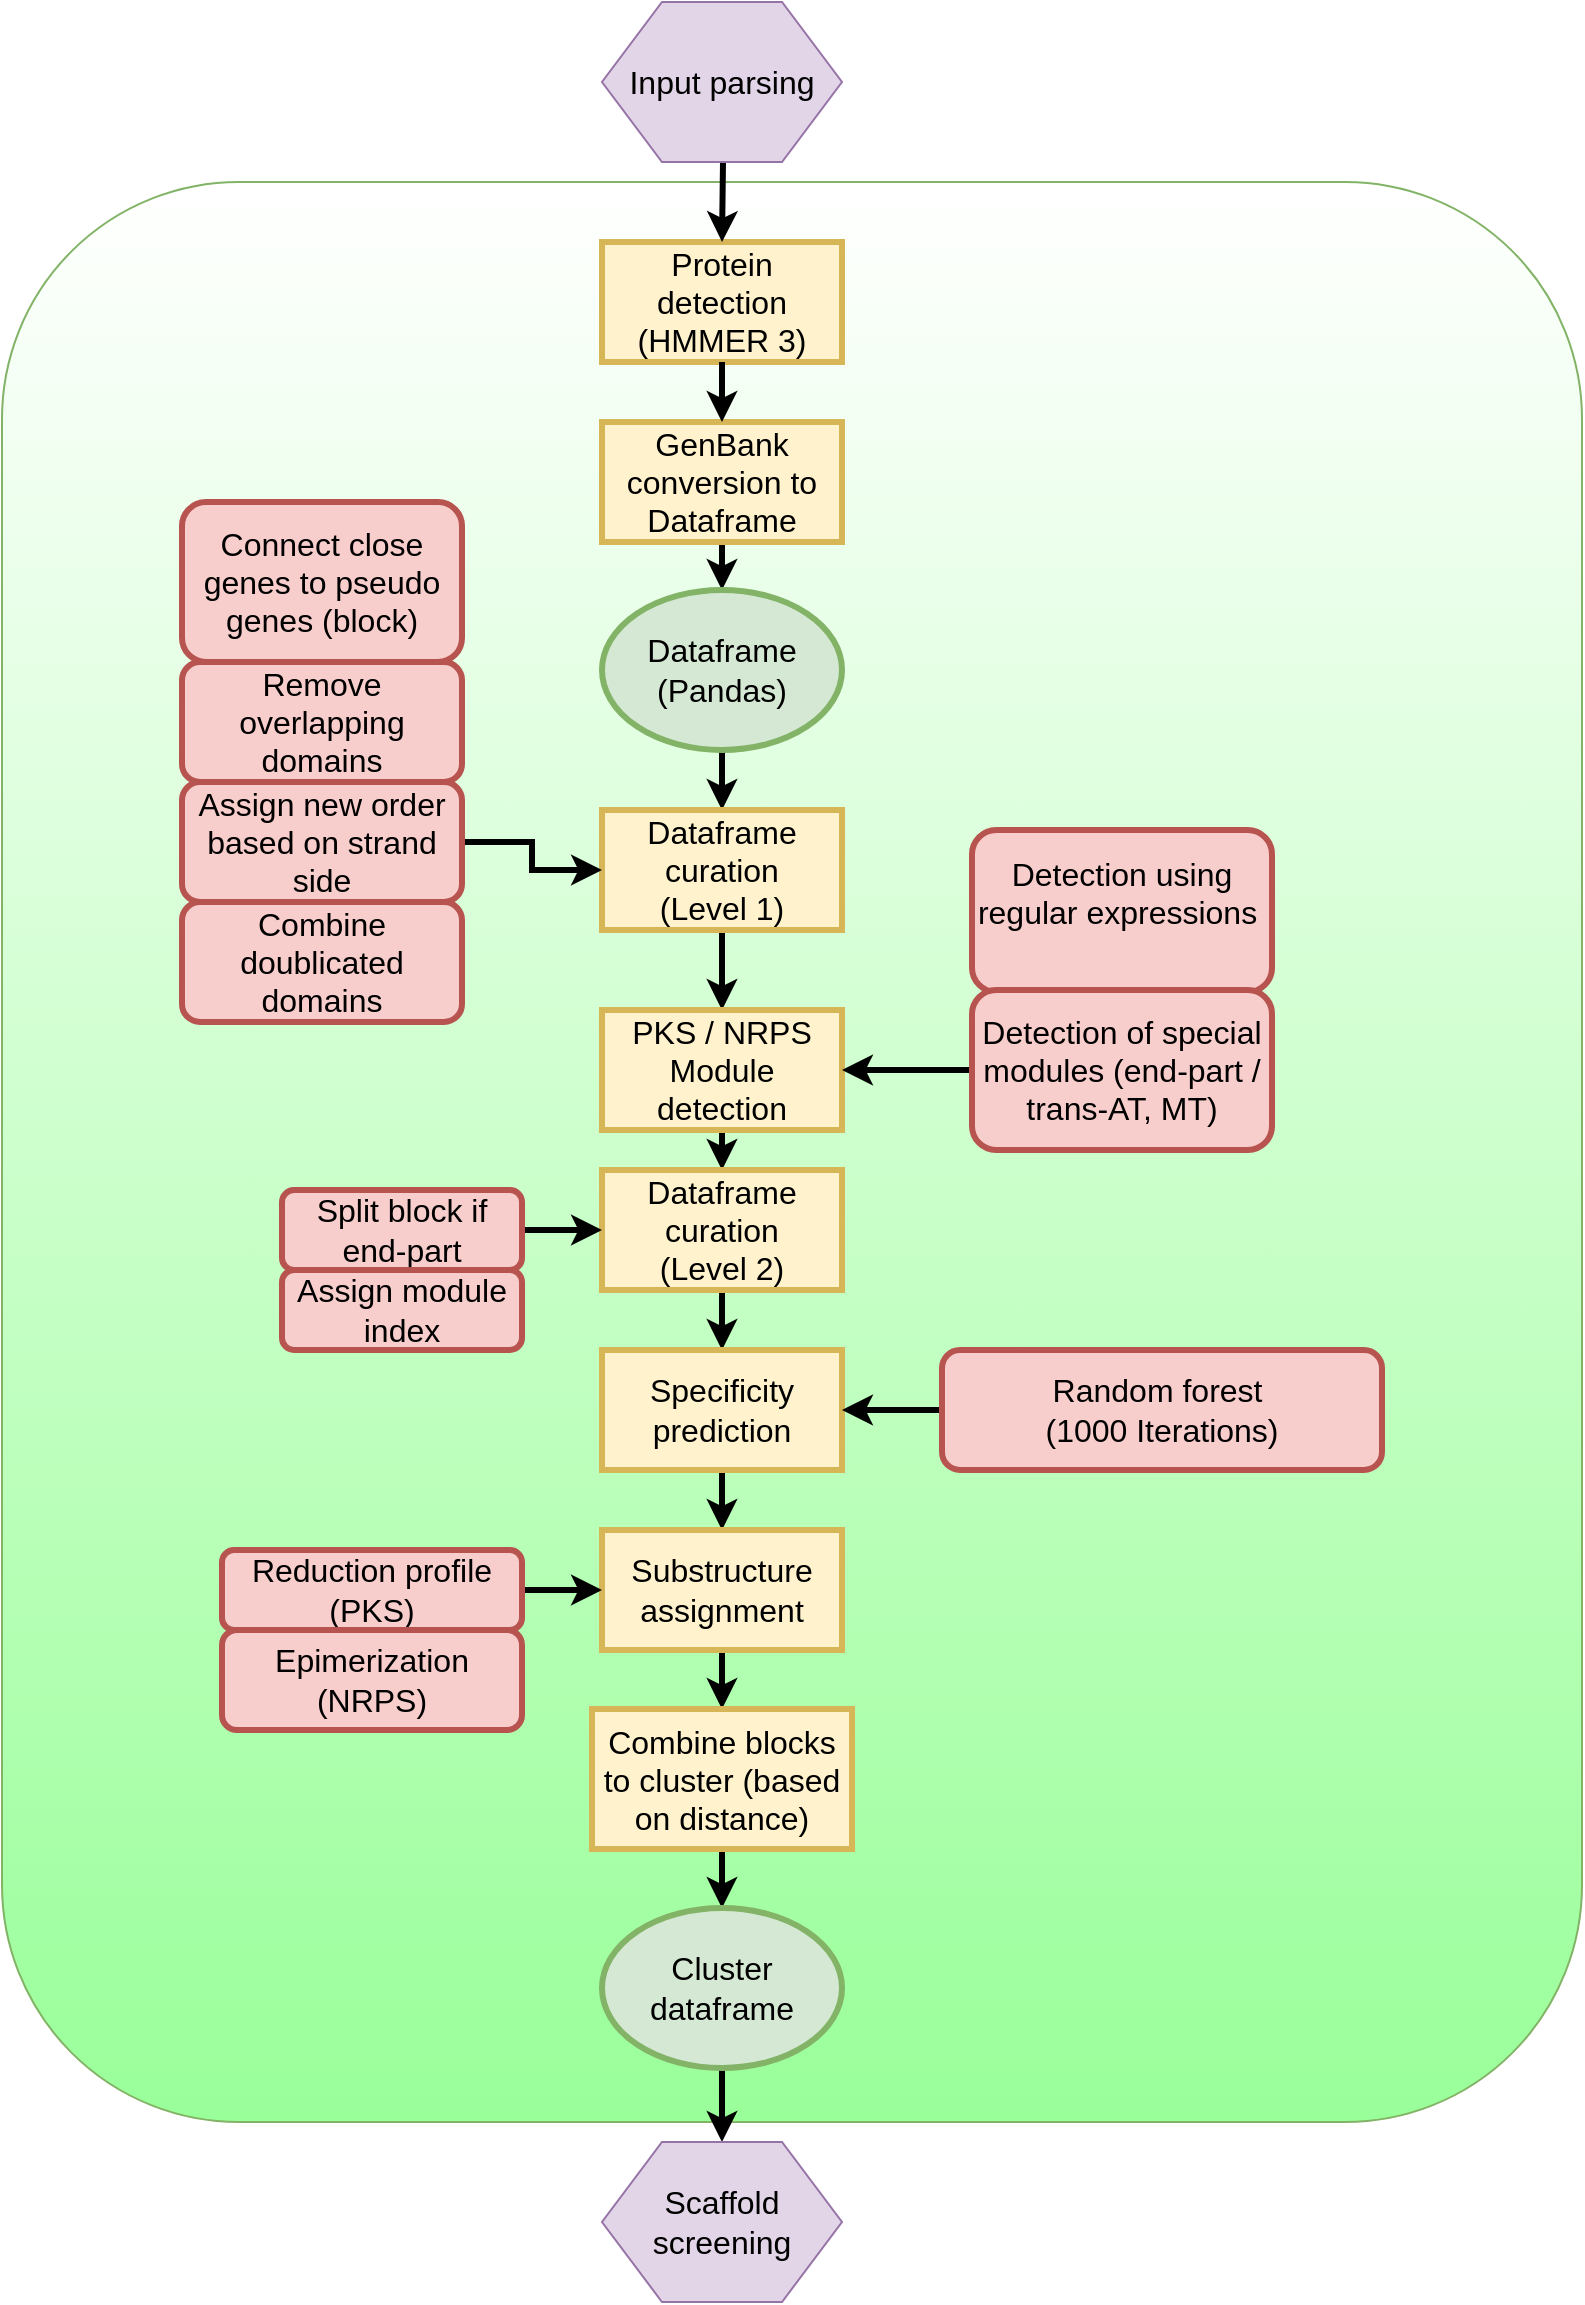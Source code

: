 <mxfile version="10.6.7" type="device"><diagram id="4tIbkAfXTxmRp6bMTXv6" name="Page-1"><mxGraphModel dx="1290" dy="687" grid="1" gridSize="10" guides="1" tooltips="1" connect="1" arrows="1" fold="1" page="1" pageScale="1" pageWidth="827" pageHeight="1169" math="0" shadow="0"><root><mxCell id="0"/><mxCell id="1" parent="0"/><mxCell id="5sGRi0yQGpWH5OkUNAvK-1" value="" style="rounded=1;whiteSpace=wrap;html=1;fillColor=#FFFFFF;strokeColor=#82b366;gradientDirection=south;gradientColor=#99FF99;" vertex="1" parent="1"><mxGeometry x="30" y="100" width="790" height="970" as="geometry"/></mxCell><mxCell id="5sGRi0yQGpWH5OkUNAvK-2" value="Protein detection (HMMER 3)&lt;br style=&quot;font-size: 16px&quot;&gt;" style="rounded=0;whiteSpace=wrap;html=1;fillColor=#fff2cc;strokeColor=#d6b656;strokeWidth=3;fontSize=16;" vertex="1" parent="1"><mxGeometry x="330" y="130" width="120" height="60" as="geometry"/></mxCell><mxCell id="5sGRi0yQGpWH5OkUNAvK-3" style="edgeStyle=orthogonalEdgeStyle;rounded=0;html=1;exitX=0.5;exitY=1;entryX=0.5;entryY=0;jettySize=auto;orthogonalLoop=1;strokeWidth=3;fontSize=16;" edge="1" parent="1" source="5sGRi0yQGpWH5OkUNAvK-4" target="5sGRi0yQGpWH5OkUNAvK-6"><mxGeometry relative="1" as="geometry"/></mxCell><mxCell id="5sGRi0yQGpWH5OkUNAvK-4" value="GenBank conversion to Dataframe" style="rounded=0;whiteSpace=wrap;html=1;fillColor=#fff2cc;strokeColor=#d6b656;strokeWidth=3;fontSize=16;" vertex="1" parent="1"><mxGeometry x="330" y="220" width="120" height="60" as="geometry"/></mxCell><mxCell id="5sGRi0yQGpWH5OkUNAvK-5" style="edgeStyle=orthogonalEdgeStyle;rounded=0;html=1;exitX=0.5;exitY=1;entryX=0.5;entryY=0;jettySize=auto;orthogonalLoop=1;strokeWidth=3;fontSize=16;" edge="1" parent="1" source="5sGRi0yQGpWH5OkUNAvK-6" target="5sGRi0yQGpWH5OkUNAvK-8"><mxGeometry relative="1" as="geometry"/></mxCell><mxCell id="5sGRi0yQGpWH5OkUNAvK-6" value="&lt;span style=&quot;font-size: 16px;&quot;&gt;Dataframe &lt;br style=&quot;font-size: 16px;&quot;&gt;(Pandas)&lt;/span&gt;" style="ellipse;whiteSpace=wrap;html=1;strokeWidth=3;fillColor=#d5e8d4;strokeColor=#82b366;fontSize=16;" vertex="1" parent="1"><mxGeometry x="330" y="304" width="120" height="80" as="geometry"/></mxCell><mxCell id="5sGRi0yQGpWH5OkUNAvK-7" style="edgeStyle=orthogonalEdgeStyle;rounded=0;html=1;exitX=0.5;exitY=1;entryX=0.5;entryY=0;jettySize=auto;orthogonalLoop=1;strokeWidth=3;fontSize=16;" edge="1" parent="1" source="5sGRi0yQGpWH5OkUNAvK-8" target="5sGRi0yQGpWH5OkUNAvK-14"><mxGeometry relative="1" as="geometry"/></mxCell><mxCell id="5sGRi0yQGpWH5OkUNAvK-8" value="Dataframe curation&lt;br style=&quot;font-size: 16px;&quot;&gt;(Level 1)&lt;br style=&quot;font-size: 16px;&quot;&gt;" style="rounded=0;whiteSpace=wrap;html=1;fillColor=#fff2cc;strokeColor=#d6b656;strokeWidth=3;fontSize=16;" vertex="1" parent="1"><mxGeometry x="330" y="414" width="120" height="60" as="geometry"/></mxCell><mxCell id="5sGRi0yQGpWH5OkUNAvK-9" value="&lt;span style=&quot;font-size: 16px;&quot;&gt;Connect close genes to pseudo genes (block)&lt;/span&gt;" style="rounded=1;whiteSpace=wrap;html=1;fillColor=#f8cecc;strokeColor=#b85450;strokeWidth=3;fontSize=16;" vertex="1" parent="1"><mxGeometry x="120" y="260" width="140" height="80" as="geometry"/></mxCell><mxCell id="5sGRi0yQGpWH5OkUNAvK-10" style="edgeStyle=orthogonalEdgeStyle;rounded=0;html=1;exitX=1;exitY=0.5;entryX=0;entryY=0.5;jettySize=auto;orthogonalLoop=1;strokeWidth=3;fontSize=16;" edge="1" parent="1" source="5sGRi0yQGpWH5OkUNAvK-11" target="5sGRi0yQGpWH5OkUNAvK-8"><mxGeometry relative="1" as="geometry"/></mxCell><mxCell id="5sGRi0yQGpWH5OkUNAvK-11" value="&lt;span style=&quot;font-size: 16px;&quot;&gt;Assign new order based on strand side&lt;/span&gt;" style="rounded=1;whiteSpace=wrap;html=1;fillColor=#f8cecc;strokeColor=#b85450;strokeWidth=3;fontSize=16;" vertex="1" parent="1"><mxGeometry x="120" y="400" width="140" height="60" as="geometry"/></mxCell><mxCell id="5sGRi0yQGpWH5OkUNAvK-12" value="&lt;span style=&quot;font-size: 16px;&quot;&gt;Combine doublicated domains&lt;/span&gt;" style="rounded=1;whiteSpace=wrap;html=1;fillColor=#f8cecc;strokeColor=#b85450;strokeWidth=3;fontSize=16;" vertex="1" parent="1"><mxGeometry x="120" y="460" width="140" height="60" as="geometry"/></mxCell><mxCell id="5sGRi0yQGpWH5OkUNAvK-13" style="edgeStyle=orthogonalEdgeStyle;rounded=0;html=1;exitX=0.5;exitY=1;entryX=0.5;entryY=0;jettySize=auto;orthogonalLoop=1;strokeWidth=3;fontSize=16;" edge="1" parent="1" source="5sGRi0yQGpWH5OkUNAvK-14" target="5sGRi0yQGpWH5OkUNAvK-19"><mxGeometry relative="1" as="geometry"/></mxCell><mxCell id="5sGRi0yQGpWH5OkUNAvK-14" value="PKS / NRPS&lt;br style=&quot;font-size: 16px;&quot;&gt;Module detection&lt;br style=&quot;font-size: 16px;&quot;&gt;" style="rounded=0;whiteSpace=wrap;html=1;fillColor=#fff2cc;strokeColor=#d6b656;strokeWidth=3;fontSize=16;" vertex="1" parent="1"><mxGeometry x="330" y="514" width="120" height="60" as="geometry"/></mxCell><mxCell id="5sGRi0yQGpWH5OkUNAvK-15" value="&lt;span style=&quot;font-size: 16px;&quot;&gt;Detection using&lt;br style=&quot;font-size: 16px;&quot;&gt;regular expressions&amp;nbsp;&lt;br style=&quot;font-size: 16px;&quot;&gt;&lt;br style=&quot;font-size: 16px;&quot;&gt;&lt;/span&gt;" style="rounded=1;whiteSpace=wrap;html=1;fillColor=#f8cecc;strokeColor=#b85450;strokeWidth=3;fontSize=16;" vertex="1" parent="1"><mxGeometry x="515" y="424" width="150" height="81" as="geometry"/></mxCell><mxCell id="5sGRi0yQGpWH5OkUNAvK-16" style="edgeStyle=orthogonalEdgeStyle;rounded=0;html=1;exitX=0;exitY=0.5;entryX=1;entryY=0.5;jettySize=auto;orthogonalLoop=1;strokeWidth=3;fontSize=16;" edge="1" parent="1" source="5sGRi0yQGpWH5OkUNAvK-17" target="5sGRi0yQGpWH5OkUNAvK-14"><mxGeometry relative="1" as="geometry"/></mxCell><mxCell id="5sGRi0yQGpWH5OkUNAvK-17" value="&lt;span style=&quot;font-size: 16px;&quot;&gt;Detection of special modules (end-part / trans-AT, MT)&lt;br style=&quot;font-size: 16px;&quot;&gt;&lt;/span&gt;" style="rounded=1;whiteSpace=wrap;html=1;fillColor=#f8cecc;strokeColor=#b85450;strokeWidth=3;fontSize=16;" vertex="1" parent="1"><mxGeometry x="515" y="504" width="150" height="80" as="geometry"/></mxCell><mxCell id="5sGRi0yQGpWH5OkUNAvK-18" style="edgeStyle=orthogonalEdgeStyle;rounded=0;html=1;exitX=0.5;exitY=1;entryX=0.5;entryY=0;jettySize=auto;orthogonalLoop=1;strokeWidth=3;fontSize=16;" edge="1" parent="1" source="5sGRi0yQGpWH5OkUNAvK-19" target="5sGRi0yQGpWH5OkUNAvK-24"><mxGeometry relative="1" as="geometry"/></mxCell><mxCell id="5sGRi0yQGpWH5OkUNAvK-19" value="Dataframe curation&lt;br style=&quot;font-size: 16px;&quot;&gt;(Level 2)&lt;br style=&quot;font-size: 16px;&quot;&gt;" style="rounded=0;whiteSpace=wrap;html=1;fillColor=#fff2cc;strokeColor=#d6b656;strokeWidth=3;fontSize=16;" vertex="1" parent="1"><mxGeometry x="330" y="594" width="120" height="60" as="geometry"/></mxCell><mxCell id="5sGRi0yQGpWH5OkUNAvK-20" style="edgeStyle=orthogonalEdgeStyle;rounded=0;html=1;exitX=1;exitY=0.5;entryX=0;entryY=0.5;jettySize=auto;orthogonalLoop=1;strokeWidth=3;fontSize=16;" edge="1" parent="1" source="5sGRi0yQGpWH5OkUNAvK-21" target="5sGRi0yQGpWH5OkUNAvK-19"><mxGeometry relative="1" as="geometry"/></mxCell><mxCell id="5sGRi0yQGpWH5OkUNAvK-21" value="&lt;span style=&quot;font-size: 16px;&quot;&gt;Split block if end-part&lt;br style=&quot;font-size: 16px;&quot;&gt;&lt;/span&gt;" style="rounded=1;whiteSpace=wrap;html=1;fillColor=#f8cecc;strokeColor=#b85450;strokeWidth=3;fontSize=16;" vertex="1" parent="1"><mxGeometry x="170" y="604" width="120" height="40" as="geometry"/></mxCell><mxCell id="5sGRi0yQGpWH5OkUNAvK-22" value="&lt;span style=&quot;font-size: 16px;&quot;&gt;Assign module index&lt;br style=&quot;font-size: 16px;&quot;&gt;&lt;/span&gt;" style="rounded=1;whiteSpace=wrap;html=1;fillColor=#f8cecc;strokeColor=#b85450;strokeWidth=3;fontSize=16;" vertex="1" parent="1"><mxGeometry x="170" y="644" width="120" height="40" as="geometry"/></mxCell><mxCell id="5sGRi0yQGpWH5OkUNAvK-23" style="edgeStyle=orthogonalEdgeStyle;rounded=0;html=1;exitX=0.5;exitY=1;entryX=0.5;entryY=0;jettySize=auto;orthogonalLoop=1;strokeWidth=3;fontSize=16;" edge="1" parent="1" source="5sGRi0yQGpWH5OkUNAvK-24" target="5sGRi0yQGpWH5OkUNAvK-28"><mxGeometry relative="1" as="geometry"/></mxCell><mxCell id="5sGRi0yQGpWH5OkUNAvK-24" value="Specificity prediction&lt;br style=&quot;font-size: 16px;&quot;&gt;" style="rounded=0;whiteSpace=wrap;html=1;fillColor=#fff2cc;strokeColor=#d6b656;strokeWidth=3;fontSize=16;" vertex="1" parent="1"><mxGeometry x="330" y="684" width="120" height="60" as="geometry"/></mxCell><mxCell id="5sGRi0yQGpWH5OkUNAvK-25" style="edgeStyle=orthogonalEdgeStyle;rounded=0;jumpSize=100;html=1;exitX=0;exitY=0.5;entryX=1;entryY=0.5;jettySize=auto;orthogonalLoop=1;strokeWidth=3;fontSize=16;" edge="1" parent="1" source="5sGRi0yQGpWH5OkUNAvK-26" target="5sGRi0yQGpWH5OkUNAvK-24"><mxGeometry relative="1" as="geometry"/></mxCell><mxCell id="5sGRi0yQGpWH5OkUNAvK-26" value="Random forest&amp;nbsp;&lt;br style=&quot;font-size: 16px;&quot;&gt;&lt;span style=&quot;font-size: 16px;&quot;&gt;(1000 Iterations)&lt;br style=&quot;font-size: 16px;&quot;&gt;&lt;/span&gt;" style="rounded=1;whiteSpace=wrap;html=1;fillColor=#f8cecc;strokeColor=#b85450;strokeWidth=3;fontSize=16;" vertex="1" parent="1"><mxGeometry x="500" y="684" width="220" height="60" as="geometry"/></mxCell><mxCell id="5sGRi0yQGpWH5OkUNAvK-27" style="edgeStyle=orthogonalEdgeStyle;rounded=0;html=1;exitX=0.5;exitY=1;entryX=0.5;entryY=0;jettySize=auto;orthogonalLoop=1;strokeWidth=3;fontSize=16;" edge="1" parent="1" source="5sGRi0yQGpWH5OkUNAvK-28" target="5sGRi0yQGpWH5OkUNAvK-33"><mxGeometry relative="1" as="geometry"/></mxCell><mxCell id="5sGRi0yQGpWH5OkUNAvK-28" value="Substructure assignment&lt;br style=&quot;font-size: 16px;&quot;&gt;" style="rounded=0;whiteSpace=wrap;html=1;fillColor=#fff2cc;strokeColor=#d6b656;strokeWidth=3;fontSize=16;" vertex="1" parent="1"><mxGeometry x="330" y="774" width="120" height="60" as="geometry"/></mxCell><mxCell id="5sGRi0yQGpWH5OkUNAvK-29" style="edgeStyle=orthogonalEdgeStyle;rounded=0;html=1;exitX=1;exitY=0.5;entryX=0;entryY=0.5;jettySize=auto;orthogonalLoop=1;strokeWidth=3;fontSize=16;" edge="1" parent="1" source="5sGRi0yQGpWH5OkUNAvK-30" target="5sGRi0yQGpWH5OkUNAvK-28"><mxGeometry relative="1" as="geometry"/></mxCell><mxCell id="5sGRi0yQGpWH5OkUNAvK-30" value="&lt;span style=&quot;font-size: 16px;&quot;&gt;Reduction&amp;nbsp;profile (PKS)&lt;br style=&quot;font-size: 16px;&quot;&gt;&lt;/span&gt;" style="rounded=1;whiteSpace=wrap;html=1;fillColor=#f8cecc;strokeColor=#b85450;strokeWidth=3;fontSize=16;" vertex="1" parent="1"><mxGeometry x="140" y="784" width="150" height="40" as="geometry"/></mxCell><mxCell id="5sGRi0yQGpWH5OkUNAvK-31" value="&lt;span style=&quot;font-size: 16px;&quot;&gt;Epimerization (NRPS)&lt;br style=&quot;font-size: 16px;&quot;&gt;&lt;/span&gt;" style="rounded=1;whiteSpace=wrap;html=1;fillColor=#f8cecc;strokeColor=#b85450;strokeWidth=3;fontSize=16;" vertex="1" parent="1"><mxGeometry x="140" y="824" width="150" height="50" as="geometry"/></mxCell><mxCell id="5sGRi0yQGpWH5OkUNAvK-32" style="edgeStyle=orthogonalEdgeStyle;rounded=0;html=1;exitX=0.5;exitY=1;jettySize=auto;orthogonalLoop=1;entryX=0.5;entryY=0;strokeWidth=3;fontSize=16;" edge="1" parent="1" source="5sGRi0yQGpWH5OkUNAvK-33" target="5sGRi0yQGpWH5OkUNAvK-35"><mxGeometry relative="1" as="geometry"><mxPoint x="390" y="954" as="targetPoint"/></mxGeometry></mxCell><mxCell id="5sGRi0yQGpWH5OkUNAvK-33" value="Combine blocks to cluster (based on distance)&lt;br style=&quot;font-size: 16px;&quot;&gt;" style="rounded=0;whiteSpace=wrap;html=1;fillColor=#fff2cc;strokeColor=#d6b656;strokeWidth=3;fontSize=16;" vertex="1" parent="1"><mxGeometry x="325" y="863.5" width="130" height="70" as="geometry"/></mxCell><mxCell id="5sGRi0yQGpWH5OkUNAvK-34" style="edgeStyle=orthogonalEdgeStyle;rounded=0;html=1;jettySize=auto;orthogonalLoop=1;strokeWidth=3;fontSize=16;exitX=0.5;exitY=1;exitDx=0;exitDy=0;entryX=0.5;entryY=0;entryDx=0;entryDy=0;" edge="1" parent="1" source="5sGRi0yQGpWH5OkUNAvK-35" target="5sGRi0yQGpWH5OkUNAvK-80"><mxGeometry relative="1" as="geometry"><mxPoint x="385.069" y="1135.517" as="sourcePoint"/><mxPoint x="390" y="1069" as="targetPoint"/></mxGeometry></mxCell><mxCell id="5sGRi0yQGpWH5OkUNAvK-35" value="Cluster dataframe&lt;br style=&quot;font-size: 16px;&quot;&gt;" style="ellipse;whiteSpace=wrap;html=1;strokeWidth=3;fillColor=#d5e8d4;strokeColor=#82b366;fontSize=16;" vertex="1" parent="1"><mxGeometry x="330" y="963" width="120" height="80" as="geometry"/></mxCell><mxCell id="5sGRi0yQGpWH5OkUNAvK-36" style="edgeStyle=orthogonalEdgeStyle;rounded=0;html=1;jettySize=auto;orthogonalLoop=1;strokeWidth=3;fontSize=16;entryX=0.5;entryY=0;" edge="1" parent="1" target="5sGRi0yQGpWH5OkUNAvK-4"><mxGeometry relative="1" as="geometry"><mxPoint x="390" y="190" as="sourcePoint"/><mxPoint x="400" y="120" as="targetPoint"/></mxGeometry></mxCell><mxCell id="5sGRi0yQGpWH5OkUNAvK-37" value="&lt;span style=&quot;font-size: 16px&quot;&gt;Remove overlapping domains&lt;/span&gt;" style="rounded=1;whiteSpace=wrap;html=1;fillColor=#f8cecc;strokeColor=#b85450;strokeWidth=3;fontSize=16;" vertex="1" parent="1"><mxGeometry x="120" y="340" width="140" height="60" as="geometry"/></mxCell><mxCell id="5sGRi0yQGpWH5OkUNAvK-38" style="edgeStyle=orthogonalEdgeStyle;rounded=0;html=1;exitX=0.5;exitY=1;jettySize=auto;orthogonalLoop=1;strokeWidth=3;fontSize=16;exitDx=0;exitDy=0;entryX=0.5;entryY=0;entryDx=0;entryDy=0;" edge="1" parent="1" target="5sGRi0yQGpWH5OkUNAvK-2"><mxGeometry relative="1" as="geometry"><mxPoint x="399.897" y="15.31" as="targetPoint"/><mxPoint x="390" y="48.857" as="sourcePoint"/></mxGeometry></mxCell><mxCell id="5sGRi0yQGpWH5OkUNAvK-79" value="&lt;font style=&quot;font-size: 16px&quot;&gt;Input parsing&lt;/font&gt;&lt;br&gt;" style="shape=hexagon;perimeter=hexagonPerimeter2;whiteSpace=wrap;html=1;fillColor=#e1d5e7;strokeColor=#9673a6;" vertex="1" parent="1"><mxGeometry x="330" y="10" width="120" height="80" as="geometry"/></mxCell><mxCell id="5sGRi0yQGpWH5OkUNAvK-80" value="&lt;font style=&quot;font-size: 16px&quot;&gt;Scaffold screening&lt;/font&gt;&lt;br&gt;" style="shape=hexagon;perimeter=hexagonPerimeter2;whiteSpace=wrap;html=1;fillColor=#e1d5e7;strokeColor=#9673a6;" vertex="1" parent="1"><mxGeometry x="330" y="1080" width="120" height="80" as="geometry"/></mxCell></root></mxGraphModel></diagram></mxfile>